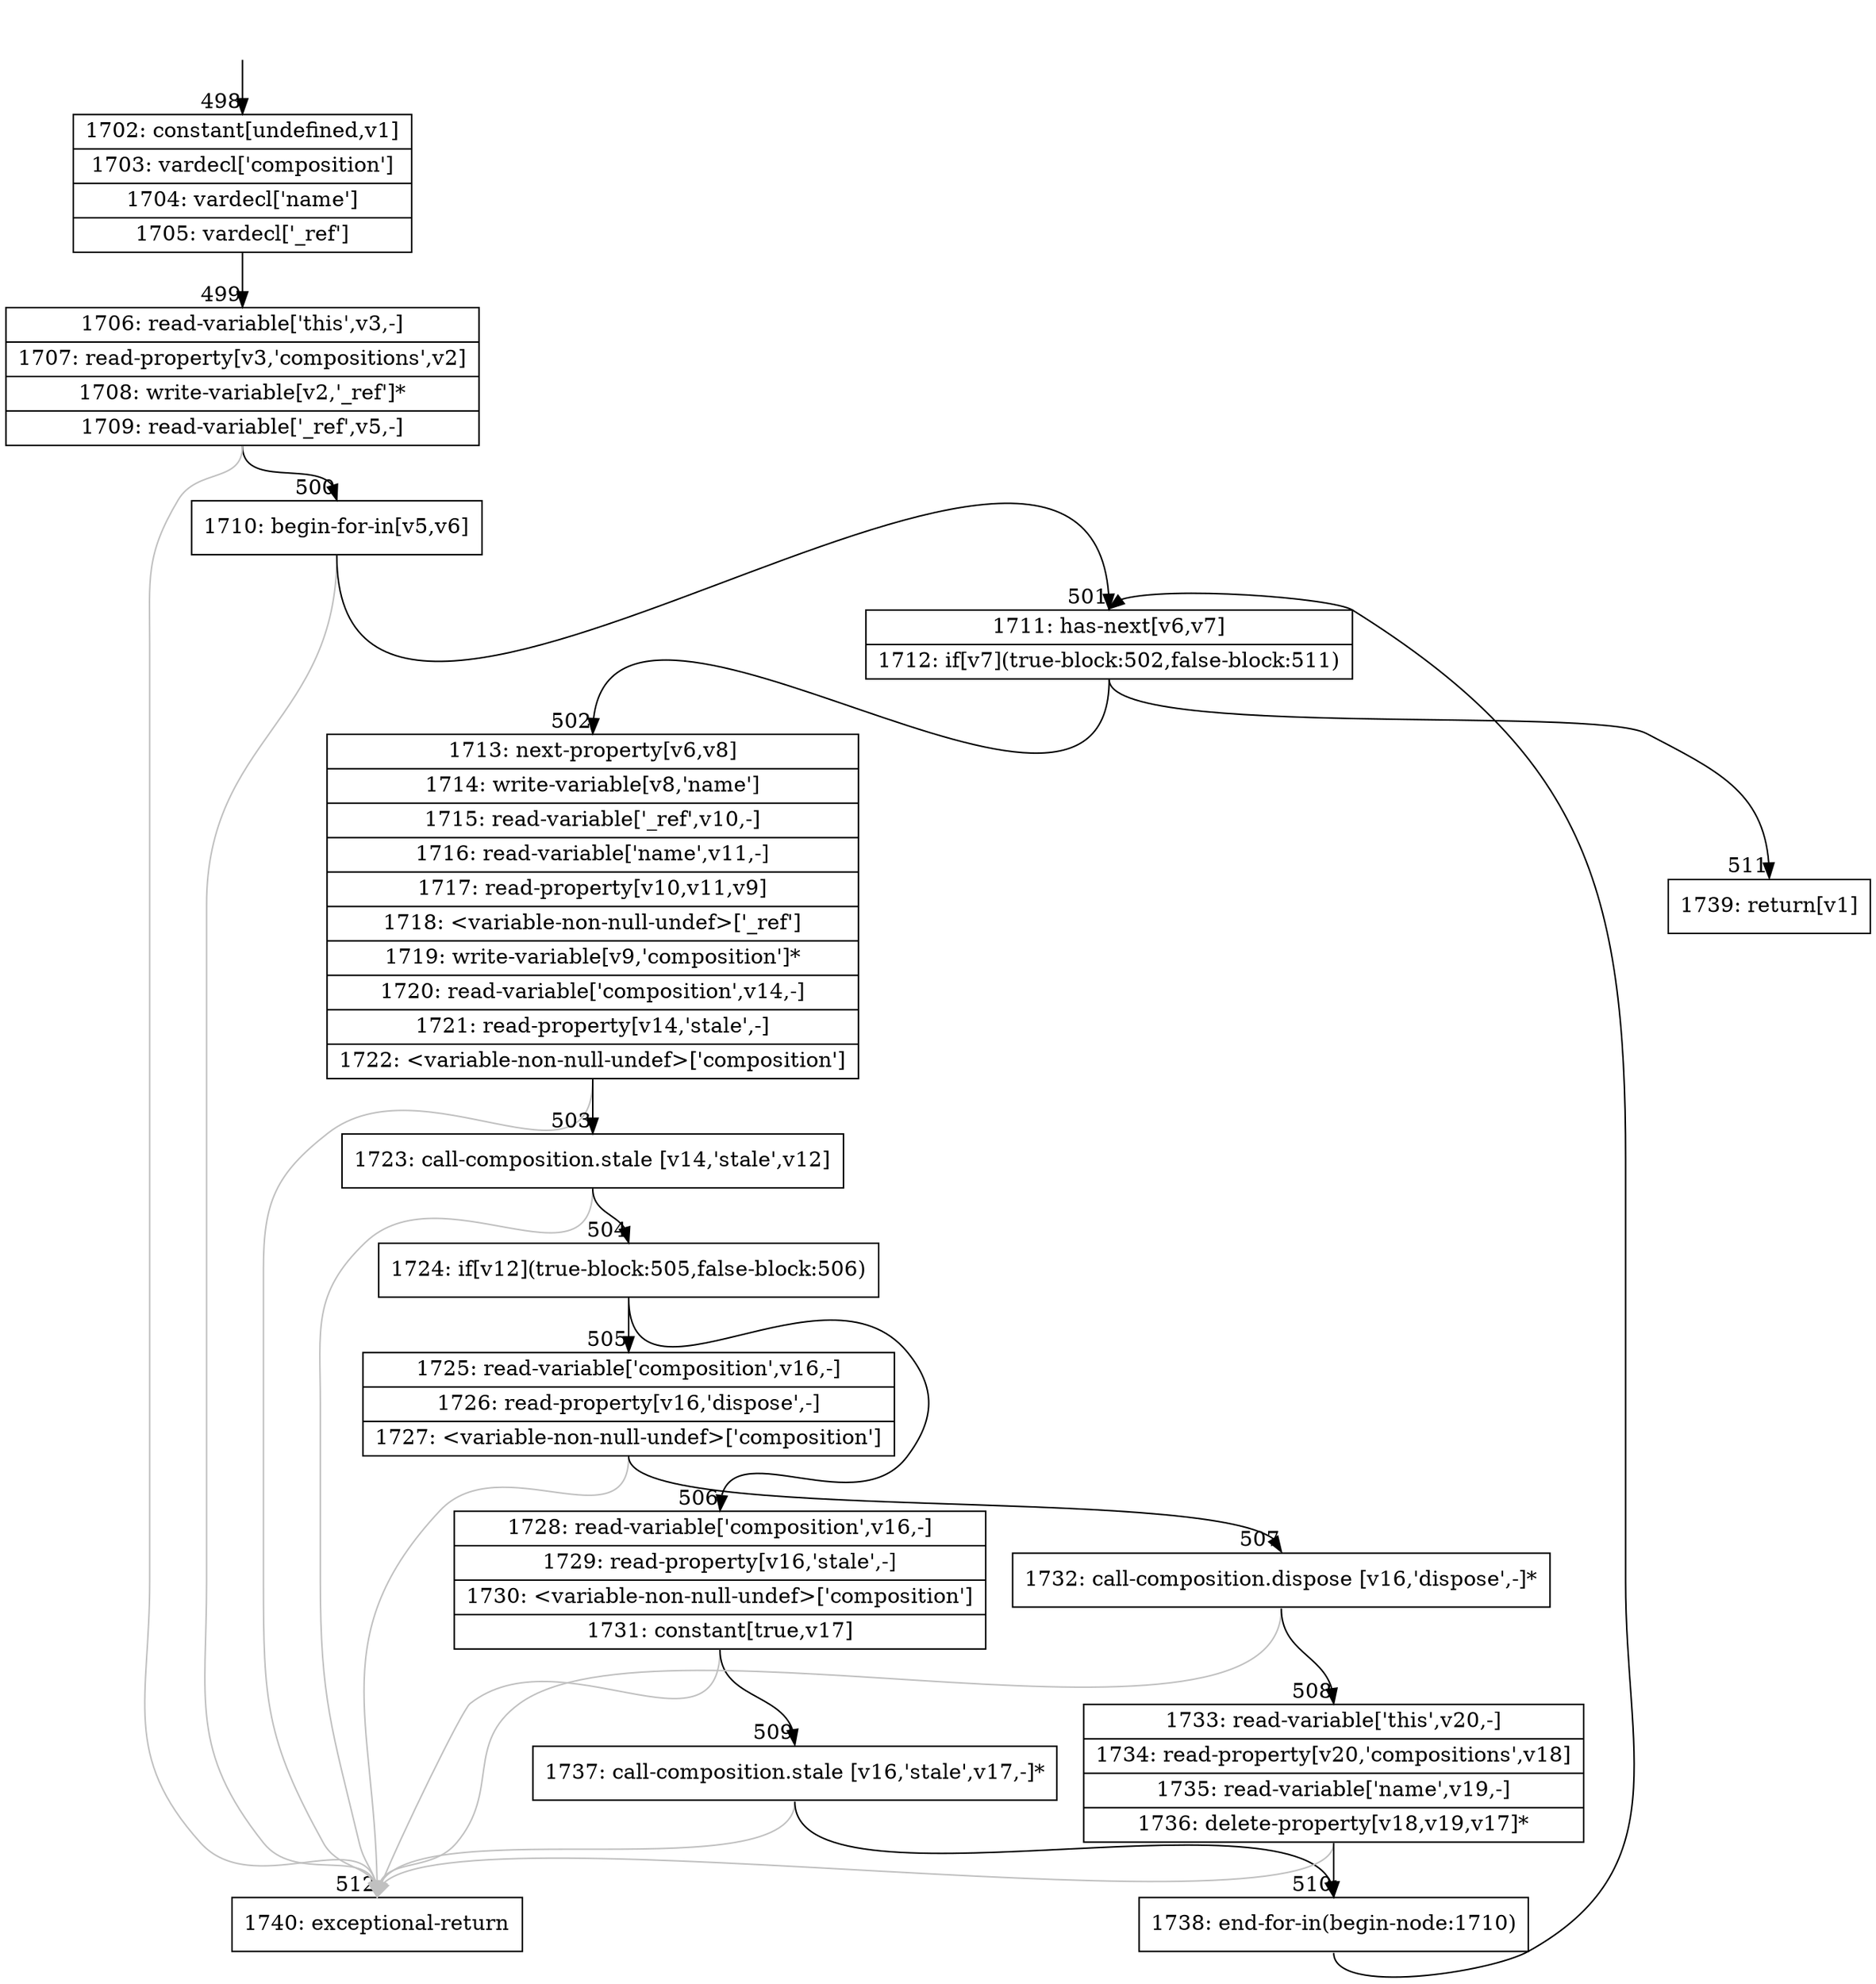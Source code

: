 digraph {
rankdir="TD"
BB_entry45[shape=none,label=""];
BB_entry45 -> BB498 [tailport=s, headport=n, headlabel="    498"]
BB498 [shape=record label="{1702: constant[undefined,v1]|1703: vardecl['composition']|1704: vardecl['name']|1705: vardecl['_ref']}" ] 
BB498 -> BB499 [tailport=s, headport=n, headlabel="      499"]
BB499 [shape=record label="{1706: read-variable['this',v3,-]|1707: read-property[v3,'compositions',v2]|1708: write-variable[v2,'_ref']*|1709: read-variable['_ref',v5,-]}" ] 
BB499 -> BB500 [tailport=s, headport=n, headlabel="      500"]
BB499 -> BB512 [tailport=s, headport=n, color=gray, headlabel="      512"]
BB500 [shape=record label="{1710: begin-for-in[v5,v6]}" ] 
BB500 -> BB501 [tailport=s, headport=n, headlabel="      501"]
BB500 -> BB512 [tailport=s, headport=n, color=gray]
BB501 [shape=record label="{1711: has-next[v6,v7]|1712: if[v7](true-block:502,false-block:511)}" ] 
BB501 -> BB502 [tailport=s, headport=n, headlabel="      502"]
BB501 -> BB511 [tailport=s, headport=n, headlabel="      511"]
BB502 [shape=record label="{1713: next-property[v6,v8]|1714: write-variable[v8,'name']|1715: read-variable['_ref',v10,-]|1716: read-variable['name',v11,-]|1717: read-property[v10,v11,v9]|1718: \<variable-non-null-undef\>['_ref']|1719: write-variable[v9,'composition']*|1720: read-variable['composition',v14,-]|1721: read-property[v14,'stale',-]|1722: \<variable-non-null-undef\>['composition']}" ] 
BB502 -> BB503 [tailport=s, headport=n, headlabel="      503"]
BB502 -> BB512 [tailport=s, headport=n, color=gray]
BB503 [shape=record label="{1723: call-composition.stale [v14,'stale',v12]}" ] 
BB503 -> BB504 [tailport=s, headport=n, headlabel="      504"]
BB503 -> BB512 [tailport=s, headport=n, color=gray]
BB504 [shape=record label="{1724: if[v12](true-block:505,false-block:506)}" ] 
BB504 -> BB505 [tailport=s, headport=n, headlabel="      505"]
BB504 -> BB506 [tailport=s, headport=n, headlabel="      506"]
BB505 [shape=record label="{1725: read-variable['composition',v16,-]|1726: read-property[v16,'dispose',-]|1727: \<variable-non-null-undef\>['composition']}" ] 
BB505 -> BB507 [tailport=s, headport=n, headlabel="      507"]
BB505 -> BB512 [tailport=s, headport=n, color=gray]
BB506 [shape=record label="{1728: read-variable['composition',v16,-]|1729: read-property[v16,'stale',-]|1730: \<variable-non-null-undef\>['composition']|1731: constant[true,v17]}" ] 
BB506 -> BB509 [tailport=s, headport=n, headlabel="      509"]
BB506 -> BB512 [tailport=s, headport=n, color=gray]
BB507 [shape=record label="{1732: call-composition.dispose [v16,'dispose',-]*}" ] 
BB507 -> BB508 [tailport=s, headport=n, headlabel="      508"]
BB507 -> BB512 [tailport=s, headport=n, color=gray]
BB508 [shape=record label="{1733: read-variable['this',v20,-]|1734: read-property[v20,'compositions',v18]|1735: read-variable['name',v19,-]|1736: delete-property[v18,v19,v17]*}" ] 
BB508 -> BB510 [tailport=s, headport=n, headlabel="      510"]
BB508 -> BB512 [tailport=s, headport=n, color=gray]
BB509 [shape=record label="{1737: call-composition.stale [v16,'stale',v17,-]*}" ] 
BB509 -> BB510 [tailport=s, headport=n]
BB509 -> BB512 [tailport=s, headport=n, color=gray]
BB510 [shape=record label="{1738: end-for-in(begin-node:1710)}" ] 
BB510 -> BB501 [tailport=s, headport=n]
BB511 [shape=record label="{1739: return[v1]}" ] 
BB512 [shape=record label="{1740: exceptional-return}" ] 
//#$~ 529
}
